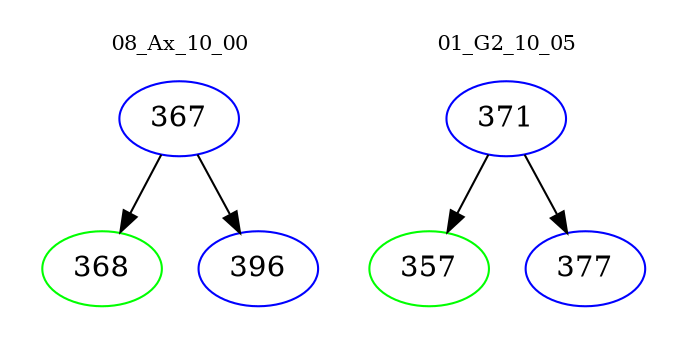 digraph{
subgraph cluster_0 {
color = white
label = "08_Ax_10_00";
fontsize=10;
T0_367 [label="367", color="blue"]
T0_367 -> T0_368 [color="black"]
T0_368 [label="368", color="green"]
T0_367 -> T0_396 [color="black"]
T0_396 [label="396", color="blue"]
}
subgraph cluster_1 {
color = white
label = "01_G2_10_05";
fontsize=10;
T1_371 [label="371", color="blue"]
T1_371 -> T1_357 [color="black"]
T1_357 [label="357", color="green"]
T1_371 -> T1_377 [color="black"]
T1_377 [label="377", color="blue"]
}
}

